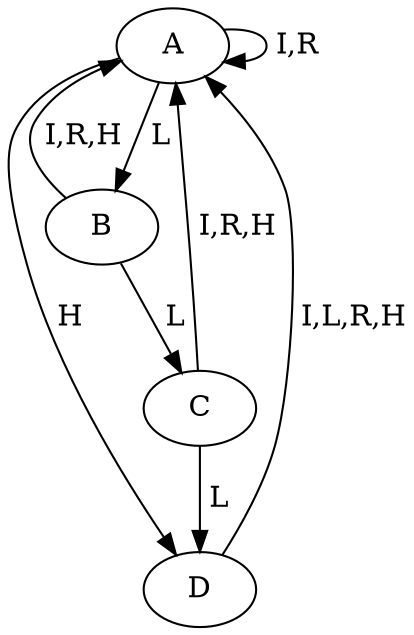 digraph LT {
	A -> A [label=" I,R"];

	A -> B [label=" L"];
	B -> C [label=" L"];	
	C -> D [label=" L"];	

	A -> D [label=" H"]

	B -> A [label=" I,R,H"];	
	C -> A [label=" I,R,H"]
	D -> A [label=" I,L,R,H"];	
}
